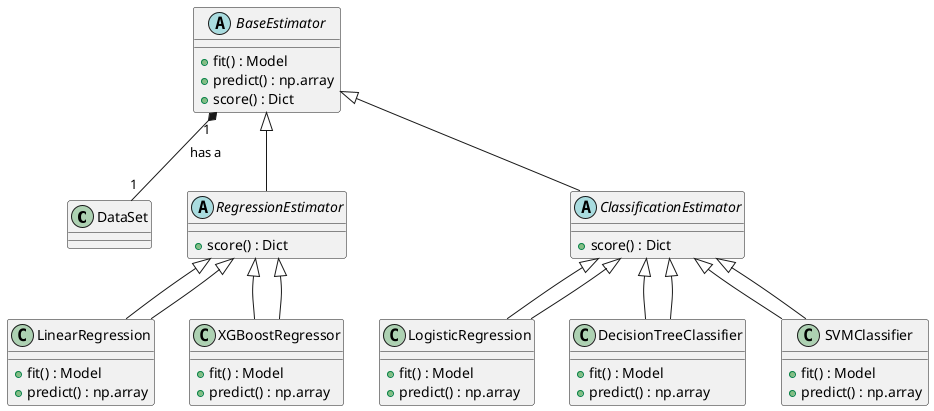 @startuml
class DataSet {
}

abstract class BaseEstimator {
  + fit() : Model
  + predict() : np.array
  + score() : Dict
}

BaseEstimator "1" *-- "1" DataSet : has a

abstract class RegressionEstimator {
  + score() : Dict
}

class LinearRegression extends RegressionEstimator {
  + fit() : Model
  + predict() : np.array
}

class XGBoostRegressor extends RegressionEstimator {
  + fit() : Model
  + predict() : np.array
}

abstract class ClassificationEstimator {
  + score() : Dict
}

class LogisticRegression extends ClassificationEstimator {
  + fit() : Model
  + predict() : np.array
}

class DecisionTreeClassifier extends ClassificationEstimator {
  + fit() : Model
  + predict() : np.array
}

class SVMClassifier extends ClassificationEstimator {
  + fit() : Model
  + predict() : np.array
}

BaseEstimator <|-- RegressionEstimator
BaseEstimator <|-- ClassificationEstimator
RegressionEstimator <|-- LinearRegression
RegressionEstimator <|-- XGBoostRegressor
ClassificationEstimator <|-- LogisticRegression
ClassificationEstimator <|-- DecisionTreeClassifier
ClassificationEstimator <|-- SVMClassifier
@enduml
